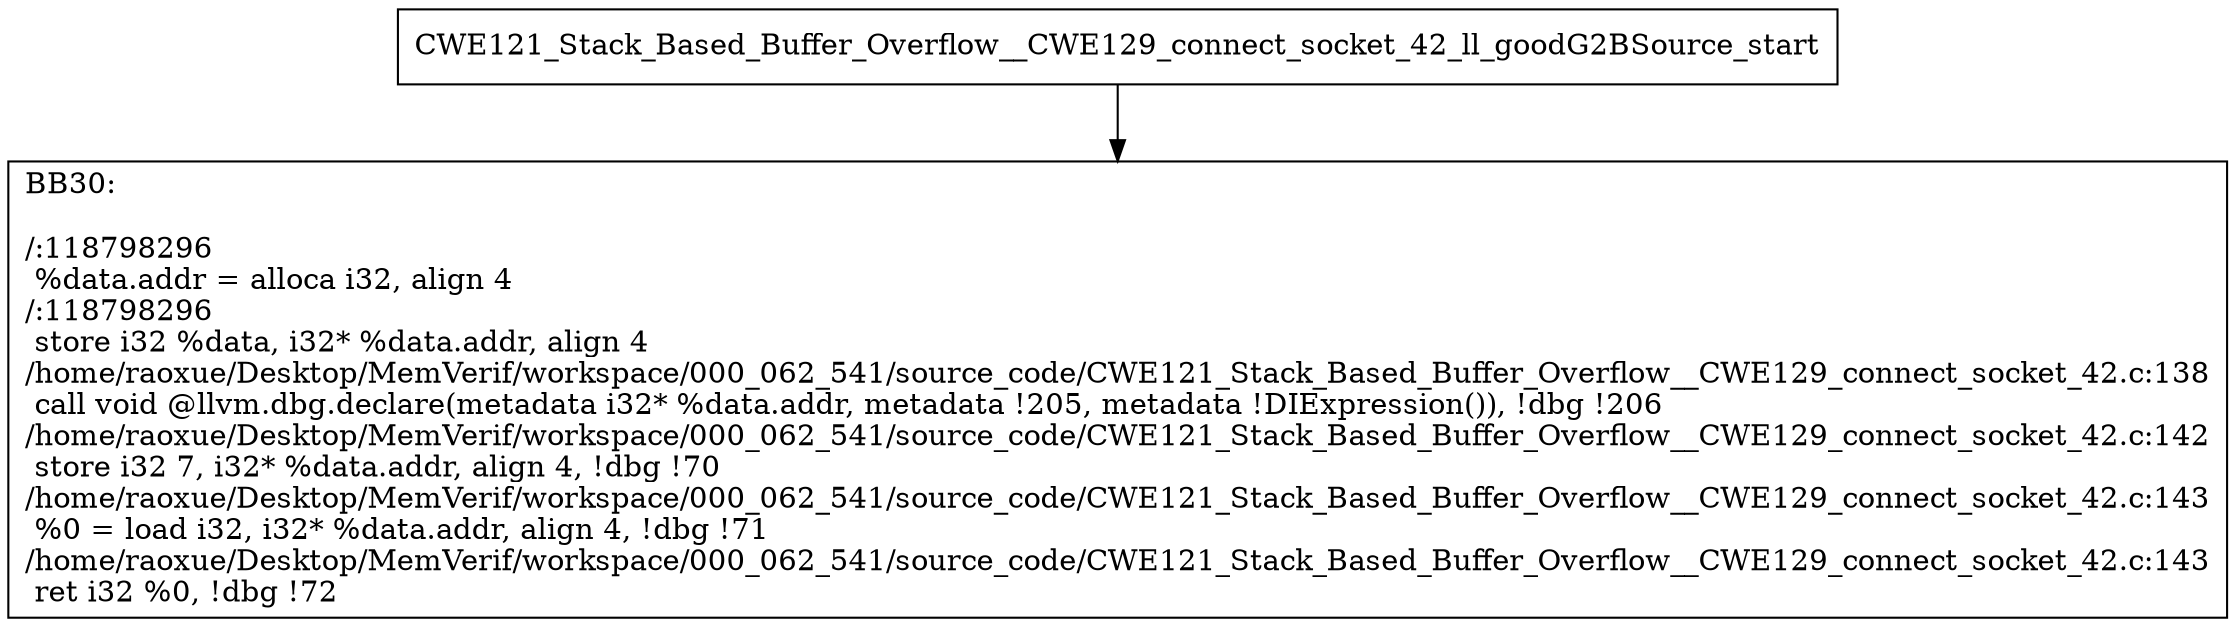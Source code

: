 digraph "CFG for'CWE121_Stack_Based_Buffer_Overflow__CWE129_connect_socket_42_ll_goodG2BSource' function" {
	BBCWE121_Stack_Based_Buffer_Overflow__CWE129_connect_socket_42_ll_goodG2BSource_start[shape=record,label="{CWE121_Stack_Based_Buffer_Overflow__CWE129_connect_socket_42_ll_goodG2BSource_start}"];
	BBCWE121_Stack_Based_Buffer_Overflow__CWE129_connect_socket_42_ll_goodG2BSource_start-> CWE121_Stack_Based_Buffer_Overflow__CWE129_connect_socket_42_ll_goodG2BSourceBB30;
	CWE121_Stack_Based_Buffer_Overflow__CWE129_connect_socket_42_ll_goodG2BSourceBB30 [shape=record, label="{BB30:\l\l/:118798296\l
  %data.addr = alloca i32, align 4\l
/:118798296\l
  store i32 %data, i32* %data.addr, align 4\l
/home/raoxue/Desktop/MemVerif/workspace/000_062_541/source_code/CWE121_Stack_Based_Buffer_Overflow__CWE129_connect_socket_42.c:138\l
  call void @llvm.dbg.declare(metadata i32* %data.addr, metadata !205, metadata !DIExpression()), !dbg !206\l
/home/raoxue/Desktop/MemVerif/workspace/000_062_541/source_code/CWE121_Stack_Based_Buffer_Overflow__CWE129_connect_socket_42.c:142\l
  store i32 7, i32* %data.addr, align 4, !dbg !70\l
/home/raoxue/Desktop/MemVerif/workspace/000_062_541/source_code/CWE121_Stack_Based_Buffer_Overflow__CWE129_connect_socket_42.c:143\l
  %0 = load i32, i32* %data.addr, align 4, !dbg !71\l
/home/raoxue/Desktop/MemVerif/workspace/000_062_541/source_code/CWE121_Stack_Based_Buffer_Overflow__CWE129_connect_socket_42.c:143\l
  ret i32 %0, !dbg !72\l
}"];
}
